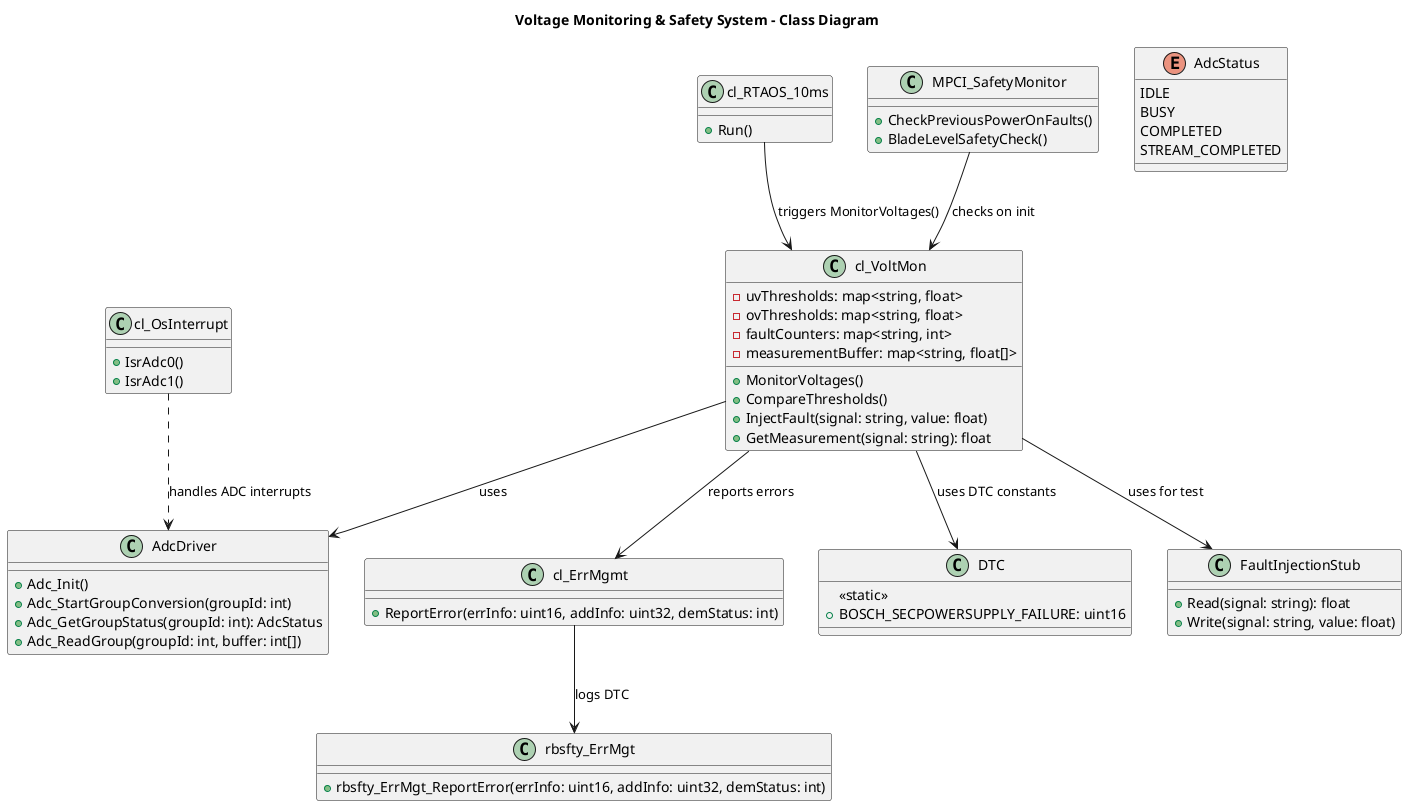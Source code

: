@startuml
title Voltage Monitoring & Safety System - Class Diagram

' ADC Peripheral and API
class AdcDriver {
    +Adc_Init()
    +Adc_StartGroupConversion(groupId: int)
    +Adc_GetGroupStatus(groupId: int): AdcStatus
    +Adc_ReadGroup(groupId: int, buffer: int[])
}

enum AdcStatus {
    IDLE
    BUSY
    COMPLETED
    STREAM_COMPLETED
}

' OS Task/Interrupt
class cl_RTAOS_10ms {
    +Run()
}

class cl_OsInterrupt {
    +IsrAdc0()
    +IsrAdc1()
}

' Voltage Monitoring Logic
class cl_VoltMon {
    -uvThresholds: map<string, float>
    -ovThresholds: map<string, float>
    -faultCounters: map<string, int>
    -measurementBuffer: map<string, float[]>
    +MonitorVoltages()
    +CompareThresholds()
    +InjectFault(signal: string, value: float)
    +GetMeasurement(signal: string): float
}

' Error Management
class cl_ErrMgmt {
    +ReportError(errInfo: uint16, addInfo: uint32, demStatus: int)
}

class rbsfty_ErrMgt {
    +rbsfty_ErrMgt_ReportError(errInfo: uint16, addInfo: uint32, demStatus: int)
}

' Diagnostic Trouble Code (DTC) Constants
class DTC {
    <<static>>
    +BOSCH_SECPOWERSUPPLY_FAILURE: uint16
}

' Fault Injection Stub
class FaultInjectionStub {
    +Read(signal: string): float
    +Write(signal: string, value: float)
}

' MPCI Safety Monitoring
class MPCI_SafetyMonitor {
    +CheckPreviousPowerOnFaults()
    +BladeLevelSafetyCheck()
}

' Relationships
cl_RTAOS_10ms --> cl_VoltMon : triggers MonitorVoltages()
cl_VoltMon --> AdcDriver : uses
cl_VoltMon --> FaultInjectionStub : uses for test
cl_VoltMon --> cl_ErrMgmt : reports errors
cl_ErrMgmt --> rbsfty_ErrMgt : logs DTC
cl_OsInterrupt ..> AdcDriver : handles ADC interrupts
cl_VoltMon --> DTC : uses DTC constants
MPCI_SafetyMonitor --> cl_VoltMon : checks on init

@enduml